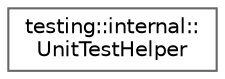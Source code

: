 digraph "Graphical Class Hierarchy"
{
 // LATEX_PDF_SIZE
  bgcolor="transparent";
  edge [fontname=Helvetica,fontsize=10,labelfontname=Helvetica,labelfontsize=10];
  node [fontname=Helvetica,fontsize=10,shape=box,height=0.2,width=0.4];
  rankdir="LR";
  Node0 [id="Node000000",label="testing::internal::\lUnitTestHelper",height=0.2,width=0.4,color="grey40", fillcolor="white", style="filled",URL="$classtesting_1_1internal_1_1UnitTestHelper.html",tooltip=" "];
}
